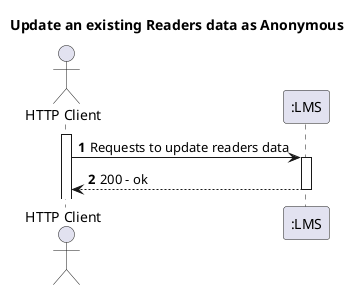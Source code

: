 @startuml
'https://plantuml.com/sequence-diagram
autoactivate on
autonumber

title Update an existing Readers data as Anonymous

actor "HTTP Client" as Anonymous
participant ":LMS" as System


activate Anonymous

Anonymous -> System: Requests to update readers data

System --> Anonymous: 200 - ok

@enduml
